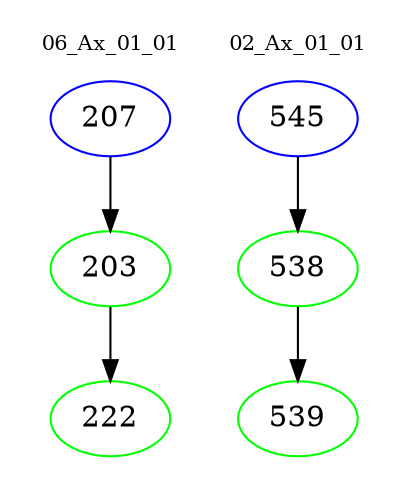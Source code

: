 digraph{
subgraph cluster_0 {
color = white
label = "06_Ax_01_01";
fontsize=10;
T0_207 [label="207", color="blue"]
T0_207 -> T0_203 [color="black"]
T0_203 [label="203", color="green"]
T0_203 -> T0_222 [color="black"]
T0_222 [label="222", color="green"]
}
subgraph cluster_1 {
color = white
label = "02_Ax_01_01";
fontsize=10;
T1_545 [label="545", color="blue"]
T1_545 -> T1_538 [color="black"]
T1_538 [label="538", color="green"]
T1_538 -> T1_539 [color="black"]
T1_539 [label="539", color="green"]
}
}
